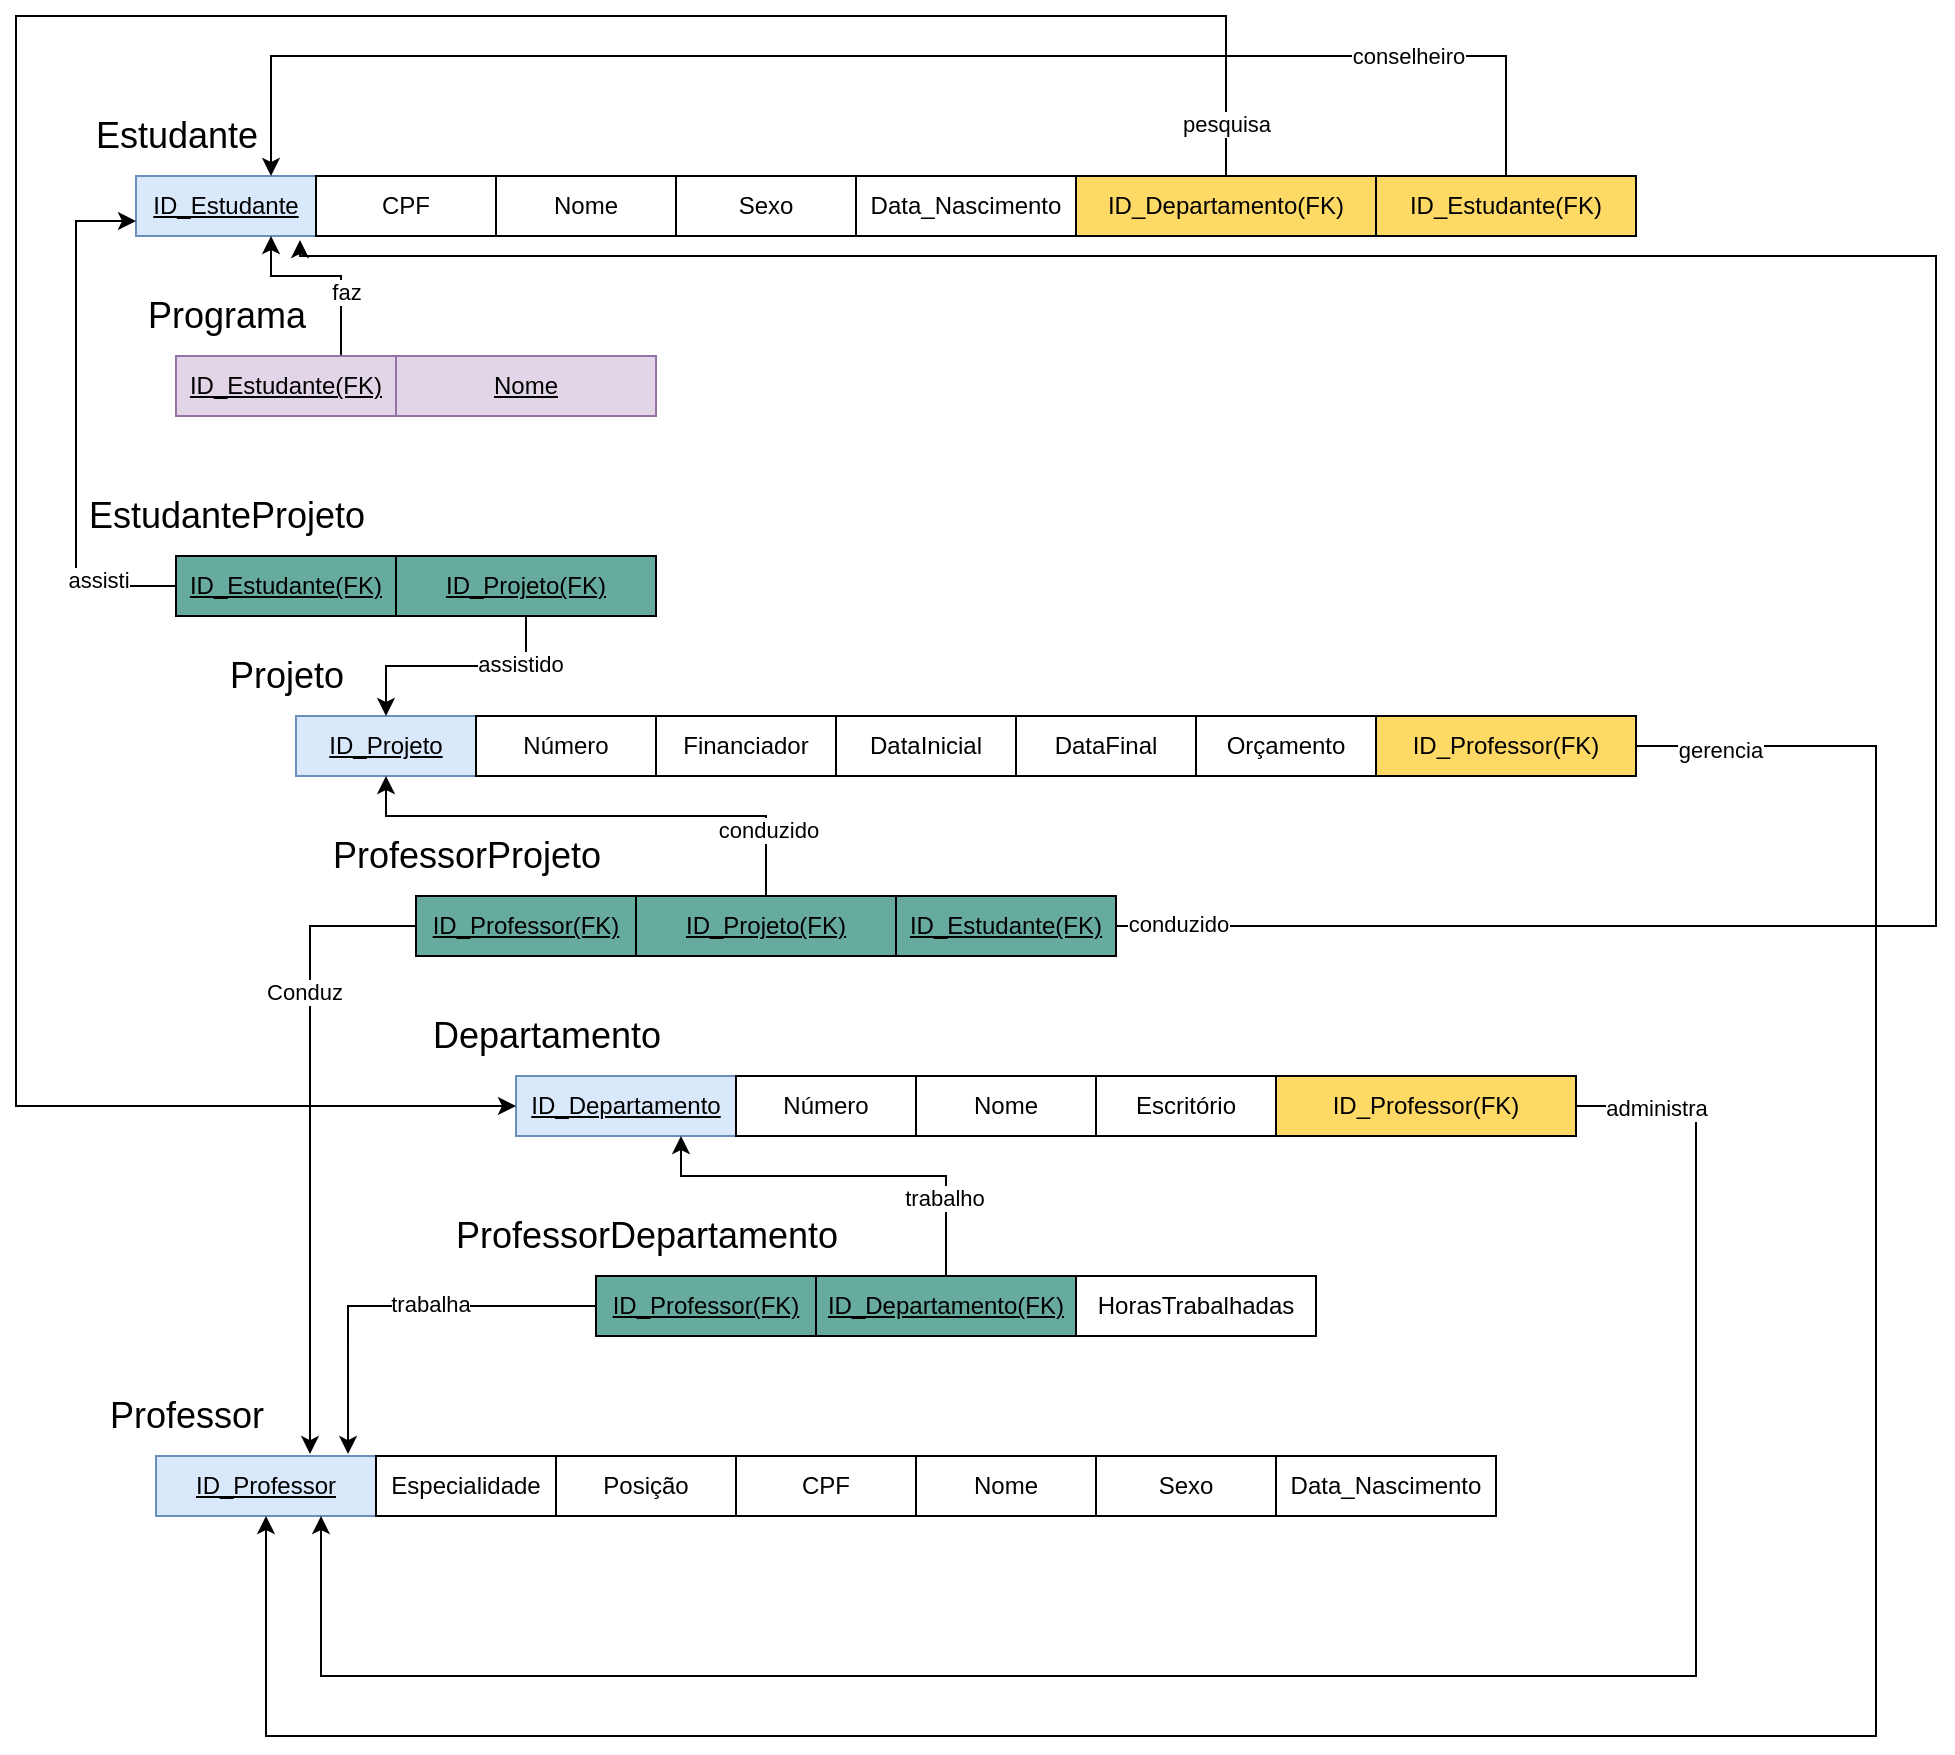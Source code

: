 <mxfile version="16.5.1" type="device"><diagram id="G3w-ayhAQ3E5sqP8_-4n" name="Página-1"><mxGraphModel dx="1344" dy="1705" grid="1" gridSize="10" guides="1" tooltips="1" connect="1" arrows="1" fold="1" page="1" pageScale="1" pageWidth="1169" pageHeight="827" math="0" shadow="0"><root><mxCell id="0"/><mxCell id="1" parent="0"/><mxCell id="yzDiZ_5L2FGq7TyUm0JU-1" value="&lt;u&gt;ID_Estudante&lt;/u&gt;" style="rounded=0;whiteSpace=wrap;html=1;fillColor=#dae8fc;strokeColor=#6c8ebf;" parent="1" vertex="1"><mxGeometry x="100" y="-20" width="90" height="30" as="geometry"/></mxCell><mxCell id="yzDiZ_5L2FGq7TyUm0JU-2" value="&lt;font style=&quot;font-size: 18px&quot;&gt;Estudante&lt;/font&gt;" style="text;html=1;align=center;verticalAlign=middle;resizable=0;points=[];autosize=1;strokeColor=none;fillColor=none;" parent="1" vertex="1"><mxGeometry x="70" y="-50" width="100" height="20" as="geometry"/></mxCell><mxCell id="yzDiZ_5L2FGq7TyUm0JU-4" value="&lt;span style=&quot;font-size: 18px&quot;&gt;Projeto&lt;/span&gt;" style="text;html=1;align=center;verticalAlign=middle;resizable=0;points=[];autosize=1;strokeColor=none;fillColor=none;" parent="1" vertex="1"><mxGeometry x="140" y="220" width="70" height="20" as="geometry"/></mxCell><mxCell id="yzDiZ_5L2FGq7TyUm0JU-5" value="&lt;u&gt;ID_Projeto&lt;/u&gt;" style="rounded=0;whiteSpace=wrap;html=1;fillColor=#dae8fc;strokeColor=#6c8ebf;" parent="1" vertex="1"><mxGeometry x="180" y="250" width="90" height="30" as="geometry"/></mxCell><mxCell id="yzDiZ_5L2FGq7TyUm0JU-6" value="Número" style="rounded=0;whiteSpace=wrap;html=1;" parent="1" vertex="1"><mxGeometry x="270" y="250" width="90" height="30" as="geometry"/></mxCell><mxCell id="yzDiZ_5L2FGq7TyUm0JU-7" value="Financiador" style="rounded=0;whiteSpace=wrap;html=1;" parent="1" vertex="1"><mxGeometry x="360" y="250" width="90" height="30" as="geometry"/></mxCell><mxCell id="yzDiZ_5L2FGq7TyUm0JU-8" value="DataInicial" style="rounded=0;whiteSpace=wrap;html=1;" parent="1" vertex="1"><mxGeometry x="450" y="250" width="90" height="30" as="geometry"/></mxCell><mxCell id="yzDiZ_5L2FGq7TyUm0JU-9" value="DataFinal" style="rounded=0;whiteSpace=wrap;html=1;" parent="1" vertex="1"><mxGeometry x="540" y="250" width="90" height="30" as="geometry"/></mxCell><mxCell id="yzDiZ_5L2FGq7TyUm0JU-10" value="Orçamento" style="rounded=0;whiteSpace=wrap;html=1;" parent="1" vertex="1"><mxGeometry x="630" y="250" width="90" height="30" as="geometry"/></mxCell><mxCell id="yzDiZ_5L2FGq7TyUm0JU-11" value="&lt;span style=&quot;font-size: 18px&quot;&gt;Departamento&lt;/span&gt;" style="text;html=1;align=center;verticalAlign=middle;resizable=0;points=[];autosize=1;strokeColor=none;fillColor=none;" parent="1" vertex="1"><mxGeometry x="240" y="400" width="130" height="20" as="geometry"/></mxCell><mxCell id="yzDiZ_5L2FGq7TyUm0JU-12" value="&lt;u&gt;ID_Departamento&lt;/u&gt;" style="rounded=0;whiteSpace=wrap;html=1;fillColor=#dae8fc;strokeColor=#6c8ebf;" parent="1" vertex="1"><mxGeometry x="290" y="430" width="110" height="30" as="geometry"/></mxCell><mxCell id="yzDiZ_5L2FGq7TyUm0JU-13" value="Número" style="rounded=0;whiteSpace=wrap;html=1;" parent="1" vertex="1"><mxGeometry x="400" y="430" width="90" height="30" as="geometry"/></mxCell><mxCell id="yzDiZ_5L2FGq7TyUm0JU-14" value="Nome" style="rounded=0;whiteSpace=wrap;html=1;" parent="1" vertex="1"><mxGeometry x="490" y="430" width="90" height="30" as="geometry"/></mxCell><mxCell id="yzDiZ_5L2FGq7TyUm0JU-15" value="Escritório" style="rounded=0;whiteSpace=wrap;html=1;" parent="1" vertex="1"><mxGeometry x="580" y="430" width="90" height="30" as="geometry"/></mxCell><mxCell id="yzDiZ_5L2FGq7TyUm0JU-18" value="&lt;span style=&quot;font-size: 18px&quot;&gt;Professor&lt;/span&gt;" style="text;html=1;align=center;verticalAlign=middle;resizable=0;points=[];autosize=1;strokeColor=none;fillColor=none;" parent="1" vertex="1"><mxGeometry x="80" y="590" width="90" height="20" as="geometry"/></mxCell><mxCell id="yzDiZ_5L2FGq7TyUm0JU-19" value="&lt;u&gt;ID_Professor&lt;/u&gt;" style="rounded=0;whiteSpace=wrap;html=1;fillColor=#dae8fc;strokeColor=#6c8ebf;" parent="1" vertex="1"><mxGeometry x="110" y="620" width="110" height="30" as="geometry"/></mxCell><mxCell id="yzDiZ_5L2FGq7TyUm0JU-20" value="Especialidade" style="rounded=0;whiteSpace=wrap;html=1;" parent="1" vertex="1"><mxGeometry x="220" y="620" width="90" height="30" as="geometry"/></mxCell><mxCell id="yzDiZ_5L2FGq7TyUm0JU-21" value="Posição" style="rounded=0;whiteSpace=wrap;html=1;" parent="1" vertex="1"><mxGeometry x="310" y="620" width="90" height="30" as="geometry"/></mxCell><mxCell id="ngi7fjq8soqdjmRXsJsL-32" style="edgeStyle=orthogonalEdgeStyle;rounded=0;orthogonalLoop=1;jettySize=auto;html=1;entryX=0.75;entryY=1;entryDx=0;entryDy=0;" edge="1" parent="1" source="yzDiZ_5L2FGq7TyUm0JU-23" target="yzDiZ_5L2FGq7TyUm0JU-19"><mxGeometry relative="1" as="geometry"><Array as="points"><mxPoint x="880" y="445"/><mxPoint x="880" y="730"/><mxPoint x="193" y="730"/></Array></mxGeometry></mxCell><mxCell id="ngi7fjq8soqdjmRXsJsL-33" value="administra" style="edgeLabel;html=1;align=center;verticalAlign=middle;resizable=0;points=[];" vertex="1" connectable="0" parent="ngi7fjq8soqdjmRXsJsL-32"><mxGeometry x="-0.928" y="-1" relative="1" as="geometry"><mxPoint as="offset"/></mxGeometry></mxCell><mxCell id="yzDiZ_5L2FGq7TyUm0JU-23" value="ID_Professor(FK)" style="rounded=0;whiteSpace=wrap;html=1;fillColor=#FFD966;" parent="1" vertex="1"><mxGeometry x="670" y="430" width="150" height="30" as="geometry"/></mxCell><mxCell id="ngi7fjq8soqdjmRXsJsL-36" style="edgeStyle=orthogonalEdgeStyle;rounded=0;orthogonalLoop=1;jettySize=auto;html=1;entryX=0.5;entryY=1;entryDx=0;entryDy=0;" edge="1" parent="1" source="yzDiZ_5L2FGq7TyUm0JU-25" target="yzDiZ_5L2FGq7TyUm0JU-19"><mxGeometry relative="1" as="geometry"><Array as="points"><mxPoint x="970" y="265"/><mxPoint x="970" y="760"/><mxPoint x="165" y="760"/></Array></mxGeometry></mxCell><mxCell id="ngi7fjq8soqdjmRXsJsL-37" value="gerencia" style="edgeLabel;html=1;align=center;verticalAlign=middle;resizable=0;points=[];" vertex="1" connectable="0" parent="ngi7fjq8soqdjmRXsJsL-36"><mxGeometry x="-0.945" y="-2" relative="1" as="geometry"><mxPoint as="offset"/></mxGeometry></mxCell><mxCell id="yzDiZ_5L2FGq7TyUm0JU-25" value="ID_Professor(FK)" style="rounded=0;whiteSpace=wrap;html=1;fillColor=#FFD966;" parent="1" vertex="1"><mxGeometry x="720" y="250" width="130" height="30" as="geometry"/></mxCell><mxCell id="ngi7fjq8soqdjmRXsJsL-16" style="edgeStyle=orthogonalEdgeStyle;rounded=0;orthogonalLoop=1;jettySize=auto;html=1;entryX=0;entryY=0.5;entryDx=0;entryDy=0;" edge="1" parent="1" source="yzDiZ_5L2FGq7TyUm0JU-26" target="yzDiZ_5L2FGq7TyUm0JU-12"><mxGeometry relative="1" as="geometry"><Array as="points"><mxPoint x="645" y="-100"/><mxPoint x="40" y="-100"/><mxPoint x="40" y="445"/></Array></mxGeometry></mxCell><mxCell id="ngi7fjq8soqdjmRXsJsL-17" value="pesquisa" style="edgeLabel;html=1;align=center;verticalAlign=middle;resizable=0;points=[];" vertex="1" connectable="0" parent="ngi7fjq8soqdjmRXsJsL-16"><mxGeometry x="-0.964" relative="1" as="geometry"><mxPoint as="offset"/></mxGeometry></mxCell><mxCell id="yzDiZ_5L2FGq7TyUm0JU-26" value="ID_Departamento(FK)" style="rounded=0;whiteSpace=wrap;html=1;fillColor=#FFD966;" parent="1" vertex="1"><mxGeometry x="570" y="-20" width="150" height="30" as="geometry"/></mxCell><mxCell id="yzDiZ_5L2FGq7TyUm0JU-27" value="&lt;span style=&quot;font-size: 18px&quot;&gt;ProfessorDepartamento&lt;/span&gt;" style="text;html=1;align=center;verticalAlign=middle;resizable=0;points=[];autosize=1;strokeColor=none;fillColor=none;" parent="1" vertex="1"><mxGeometry x="250" y="500" width="210" height="20" as="geometry"/></mxCell><mxCell id="ngi7fjq8soqdjmRXsJsL-38" style="edgeStyle=orthogonalEdgeStyle;rounded=0;orthogonalLoop=1;jettySize=auto;html=1;entryX=0.873;entryY=-0.033;entryDx=0;entryDy=0;entryPerimeter=0;" edge="1" parent="1" source="yzDiZ_5L2FGq7TyUm0JU-28" target="yzDiZ_5L2FGq7TyUm0JU-19"><mxGeometry relative="1" as="geometry"/></mxCell><mxCell id="ngi7fjq8soqdjmRXsJsL-39" value="trabalha" style="edgeLabel;html=1;align=center;verticalAlign=middle;resizable=0;points=[];" vertex="1" connectable="0" parent="ngi7fjq8soqdjmRXsJsL-38"><mxGeometry x="-0.162" y="-1" relative="1" as="geometry"><mxPoint as="offset"/></mxGeometry></mxCell><mxCell id="yzDiZ_5L2FGq7TyUm0JU-28" value="&lt;u&gt;ID_Professor(FK)&lt;/u&gt;" style="rounded=0;whiteSpace=wrap;html=1;fillColor=#67AB9F;" parent="1" vertex="1"><mxGeometry x="330" y="530" width="110" height="30" as="geometry"/></mxCell><mxCell id="ngi7fjq8soqdjmRXsJsL-40" style="edgeStyle=orthogonalEdgeStyle;rounded=0;orthogonalLoop=1;jettySize=auto;html=1;entryX=0.75;entryY=1;entryDx=0;entryDy=0;" edge="1" parent="1" source="yzDiZ_5L2FGq7TyUm0JU-29" target="yzDiZ_5L2FGq7TyUm0JU-12"><mxGeometry relative="1" as="geometry"><Array as="points"><mxPoint x="505" y="480"/><mxPoint x="373" y="480"/></Array></mxGeometry></mxCell><mxCell id="ngi7fjq8soqdjmRXsJsL-41" value="trabalho" style="edgeLabel;html=1;align=center;verticalAlign=middle;resizable=0;points=[];" vertex="1" connectable="0" parent="ngi7fjq8soqdjmRXsJsL-40"><mxGeometry x="-0.615" y="1" relative="1" as="geometry"><mxPoint as="offset"/></mxGeometry></mxCell><mxCell id="yzDiZ_5L2FGq7TyUm0JU-29" value="&lt;u&gt;ID_Departamento(FK)&lt;/u&gt;" style="rounded=0;whiteSpace=wrap;html=1;fillColor=#67AB9F;" parent="1" vertex="1"><mxGeometry x="440" y="530" width="130" height="30" as="geometry"/></mxCell><mxCell id="yzDiZ_5L2FGq7TyUm0JU-30" value="HorasTrabalhadas" style="rounded=0;whiteSpace=wrap;html=1;" parent="1" vertex="1"><mxGeometry x="570" y="530" width="120" height="30" as="geometry"/></mxCell><mxCell id="yzDiZ_5L2FGq7TyUm0JU-32" value="&lt;span style=&quot;font-size: 18px&quot;&gt;ProfessorProjeto&lt;/span&gt;" style="text;html=1;align=center;verticalAlign=middle;resizable=0;points=[];autosize=1;strokeColor=none;fillColor=none;" parent="1" vertex="1"><mxGeometry x="190" y="310" width="150" height="20" as="geometry"/></mxCell><mxCell id="ngi7fjq8soqdjmRXsJsL-24" style="edgeStyle=orthogonalEdgeStyle;rounded=0;orthogonalLoop=1;jettySize=auto;html=1;entryX=0.7;entryY=-0.033;entryDx=0;entryDy=0;entryPerimeter=0;" edge="1" parent="1" source="yzDiZ_5L2FGq7TyUm0JU-33" target="yzDiZ_5L2FGq7TyUm0JU-19"><mxGeometry relative="1" as="geometry"/></mxCell><mxCell id="ngi7fjq8soqdjmRXsJsL-25" value="Conduz" style="edgeLabel;html=1;align=center;verticalAlign=middle;resizable=0;points=[];" vertex="1" connectable="0" parent="ngi7fjq8soqdjmRXsJsL-24"><mxGeometry x="-0.457" y="-3" relative="1" as="geometry"><mxPoint as="offset"/></mxGeometry></mxCell><mxCell id="yzDiZ_5L2FGq7TyUm0JU-33" value="&lt;u&gt;ID_Professor(FK)&lt;/u&gt;" style="rounded=0;whiteSpace=wrap;html=1;fillColor=#67AB9F;" parent="1" vertex="1"><mxGeometry x="240" y="340" width="110" height="30" as="geometry"/></mxCell><mxCell id="ngi7fjq8soqdjmRXsJsL-26" style="edgeStyle=orthogonalEdgeStyle;rounded=0;orthogonalLoop=1;jettySize=auto;html=1;entryX=0.5;entryY=1;entryDx=0;entryDy=0;" edge="1" parent="1" source="yzDiZ_5L2FGq7TyUm0JU-34" target="yzDiZ_5L2FGq7TyUm0JU-5"><mxGeometry relative="1" as="geometry"><Array as="points"><mxPoint x="415" y="300"/><mxPoint x="225" y="300"/></Array></mxGeometry></mxCell><mxCell id="ngi7fjq8soqdjmRXsJsL-27" value="conduzido" style="edgeLabel;html=1;align=center;verticalAlign=middle;resizable=0;points=[];" vertex="1" connectable="0" parent="ngi7fjq8soqdjmRXsJsL-26"><mxGeometry x="-0.736" y="-1" relative="1" as="geometry"><mxPoint as="offset"/></mxGeometry></mxCell><mxCell id="yzDiZ_5L2FGq7TyUm0JU-34" value="&lt;u&gt;ID_Projeto(FK)&lt;/u&gt;" style="rounded=0;whiteSpace=wrap;html=1;fillColor=#67AB9F;" parent="1" vertex="1"><mxGeometry x="350" y="340" width="130" height="30" as="geometry"/></mxCell><mxCell id="ngi7fjq8soqdjmRXsJsL-18" style="edgeStyle=orthogonalEdgeStyle;rounded=0;orthogonalLoop=1;jettySize=auto;html=1;entryX=0.75;entryY=0;entryDx=0;entryDy=0;" edge="1" parent="1" source="yzDiZ_5L2FGq7TyUm0JU-36" target="yzDiZ_5L2FGq7TyUm0JU-1"><mxGeometry relative="1" as="geometry"><Array as="points"><mxPoint x="785" y="-80"/><mxPoint x="168" y="-80"/></Array></mxGeometry></mxCell><mxCell id="ngi7fjq8soqdjmRXsJsL-19" value="conselheiro" style="edgeLabel;html=1;align=center;verticalAlign=middle;resizable=0;points=[];" vertex="1" connectable="0" parent="ngi7fjq8soqdjmRXsJsL-18"><mxGeometry x="-0.704" relative="1" as="geometry"><mxPoint as="offset"/></mxGeometry></mxCell><mxCell id="yzDiZ_5L2FGq7TyUm0JU-36" value="ID_Estudante(FK)" style="rounded=0;whiteSpace=wrap;html=1;fillColor=#FFD966;" parent="1" vertex="1"><mxGeometry x="720" y="-20" width="130" height="30" as="geometry"/></mxCell><mxCell id="yzDiZ_5L2FGq7TyUm0JU-41" value="&lt;span style=&quot;font-size: 18px&quot;&gt;EstudanteProjeto&lt;/span&gt;" style="text;html=1;align=center;verticalAlign=middle;resizable=0;points=[];autosize=1;strokeColor=none;fillColor=none;" parent="1" vertex="1"><mxGeometry x="70" y="140" width="150" height="20" as="geometry"/></mxCell><mxCell id="ngi7fjq8soqdjmRXsJsL-20" style="edgeStyle=orthogonalEdgeStyle;rounded=0;orthogonalLoop=1;jettySize=auto;html=1;entryX=0;entryY=0.75;entryDx=0;entryDy=0;" edge="1" parent="1" source="yzDiZ_5L2FGq7TyUm0JU-42" target="yzDiZ_5L2FGq7TyUm0JU-1"><mxGeometry relative="1" as="geometry"><Array as="points"><mxPoint x="70" y="185"/><mxPoint x="70" y="3"/></Array></mxGeometry></mxCell><mxCell id="ngi7fjq8soqdjmRXsJsL-22" value="assisti" style="edgeLabel;html=1;align=center;verticalAlign=middle;resizable=0;points=[];" vertex="1" connectable="0" parent="ngi7fjq8soqdjmRXsJsL-20"><mxGeometry x="-0.703" y="-3" relative="1" as="geometry"><mxPoint as="offset"/></mxGeometry></mxCell><mxCell id="yzDiZ_5L2FGq7TyUm0JU-42" value="&lt;u&gt;ID_Estudante(FK)&lt;/u&gt;" style="rounded=0;whiteSpace=wrap;html=1;fillColor=#67AB9F;" parent="1" vertex="1"><mxGeometry x="120" y="170" width="110" height="30" as="geometry"/></mxCell><mxCell id="ngi7fjq8soqdjmRXsJsL-21" style="edgeStyle=orthogonalEdgeStyle;rounded=0;orthogonalLoop=1;jettySize=auto;html=1;entryX=0.5;entryY=0;entryDx=0;entryDy=0;" edge="1" parent="1" source="yzDiZ_5L2FGq7TyUm0JU-43" target="yzDiZ_5L2FGq7TyUm0JU-5"><mxGeometry relative="1" as="geometry"/></mxCell><mxCell id="ngi7fjq8soqdjmRXsJsL-23" value="assistido" style="edgeLabel;html=1;align=center;verticalAlign=middle;resizable=0;points=[];" vertex="1" connectable="0" parent="ngi7fjq8soqdjmRXsJsL-21"><mxGeometry x="-0.533" y="-1" relative="1" as="geometry"><mxPoint as="offset"/></mxGeometry></mxCell><mxCell id="yzDiZ_5L2FGq7TyUm0JU-43" value="&lt;u&gt;ID_Projeto(FK)&lt;/u&gt;" style="rounded=0;whiteSpace=wrap;html=1;fillColor=#67AB9F;" parent="1" vertex="1"><mxGeometry x="230" y="170" width="130" height="30" as="geometry"/></mxCell><mxCell id="ngi7fjq8soqdjmRXsJsL-1" value="CPF" style="rounded=0;whiteSpace=wrap;html=1;" vertex="1" parent="1"><mxGeometry x="400" y="620" width="90" height="30" as="geometry"/></mxCell><mxCell id="ngi7fjq8soqdjmRXsJsL-2" value="Nome" style="rounded=0;whiteSpace=wrap;html=1;" vertex="1" parent="1"><mxGeometry x="490" y="620" width="90" height="30" as="geometry"/></mxCell><mxCell id="ngi7fjq8soqdjmRXsJsL-3" value="Sexo" style="rounded=0;whiteSpace=wrap;html=1;" vertex="1" parent="1"><mxGeometry x="580" y="620" width="90" height="30" as="geometry"/></mxCell><mxCell id="ngi7fjq8soqdjmRXsJsL-4" value="Data_Nascimento" style="rounded=0;whiteSpace=wrap;html=1;" vertex="1" parent="1"><mxGeometry x="670" y="620" width="110" height="30" as="geometry"/></mxCell><mxCell id="ngi7fjq8soqdjmRXsJsL-5" value="CPF" style="rounded=0;whiteSpace=wrap;html=1;" vertex="1" parent="1"><mxGeometry x="190" y="-20" width="90" height="30" as="geometry"/></mxCell><mxCell id="ngi7fjq8soqdjmRXsJsL-6" value="Nome" style="rounded=0;whiteSpace=wrap;html=1;" vertex="1" parent="1"><mxGeometry x="280" y="-20" width="90" height="30" as="geometry"/></mxCell><mxCell id="ngi7fjq8soqdjmRXsJsL-7" value="Sexo" style="rounded=0;whiteSpace=wrap;html=1;" vertex="1" parent="1"><mxGeometry x="370" y="-20" width="90" height="30" as="geometry"/></mxCell><mxCell id="ngi7fjq8soqdjmRXsJsL-8" value="Data_Nascimento" style="rounded=0;whiteSpace=wrap;html=1;" vertex="1" parent="1"><mxGeometry x="460" y="-20" width="110" height="30" as="geometry"/></mxCell><mxCell id="ngi7fjq8soqdjmRXsJsL-29" style="edgeStyle=orthogonalEdgeStyle;rounded=0;orthogonalLoop=1;jettySize=auto;html=1;entryX=0.911;entryY=1.067;entryDx=0;entryDy=0;entryPerimeter=0;" edge="1" parent="1" source="ngi7fjq8soqdjmRXsJsL-9" target="yzDiZ_5L2FGq7TyUm0JU-1"><mxGeometry relative="1" as="geometry"><Array as="points"><mxPoint x="1000" y="355"/><mxPoint x="1000" y="20"/><mxPoint x="182" y="20"/></Array></mxGeometry></mxCell><mxCell id="ngi7fjq8soqdjmRXsJsL-30" value="conduzido" style="edgeLabel;html=1;align=center;verticalAlign=middle;resizable=0;points=[];" vertex="1" connectable="0" parent="ngi7fjq8soqdjmRXsJsL-29"><mxGeometry x="-0.961" y="1" relative="1" as="geometry"><mxPoint as="offset"/></mxGeometry></mxCell><mxCell id="ngi7fjq8soqdjmRXsJsL-9" value="&lt;u&gt;ID_Estudante(FK)&lt;/u&gt;" style="rounded=0;whiteSpace=wrap;html=1;fillColor=#67AB9F;" vertex="1" parent="1"><mxGeometry x="480" y="340" width="110" height="30" as="geometry"/></mxCell><mxCell id="ngi7fjq8soqdjmRXsJsL-10" value="&lt;span style=&quot;font-size: 18px&quot;&gt;Programa&lt;/span&gt;" style="text;html=1;align=center;verticalAlign=middle;resizable=0;points=[];autosize=1;strokeColor=none;fillColor=none;" vertex="1" parent="1"><mxGeometry x="100" y="40" width="90" height="20" as="geometry"/></mxCell><mxCell id="ngi7fjq8soqdjmRXsJsL-14" style="edgeStyle=orthogonalEdgeStyle;rounded=0;orthogonalLoop=1;jettySize=auto;html=1;exitX=0.75;exitY=0;exitDx=0;exitDy=0;entryX=0.75;entryY=1;entryDx=0;entryDy=0;" edge="1" parent="1" source="ngi7fjq8soqdjmRXsJsL-11" target="yzDiZ_5L2FGq7TyUm0JU-1"><mxGeometry relative="1" as="geometry"><Array as="points"><mxPoint x="203" y="30"/><mxPoint x="168" y="30"/></Array></mxGeometry></mxCell><mxCell id="ngi7fjq8soqdjmRXsJsL-15" value="faz" style="edgeLabel;html=1;align=center;verticalAlign=middle;resizable=0;points=[];" vertex="1" connectable="0" parent="ngi7fjq8soqdjmRXsJsL-14"><mxGeometry x="-0.326" y="-1" relative="1" as="geometry"><mxPoint x="1" as="offset"/></mxGeometry></mxCell><mxCell id="ngi7fjq8soqdjmRXsJsL-11" value="&lt;u&gt;ID_Estudante(FK)&lt;/u&gt;" style="rounded=0;whiteSpace=wrap;html=1;fillColor=#e1d5e7;strokeColor=#9673a6;" vertex="1" parent="1"><mxGeometry x="120" y="70" width="110" height="30" as="geometry"/></mxCell><mxCell id="ngi7fjq8soqdjmRXsJsL-12" value="&lt;u&gt;Nome&lt;/u&gt;" style="rounded=0;whiteSpace=wrap;html=1;fillColor=#e1d5e7;strokeColor=#9673a6;" vertex="1" parent="1"><mxGeometry x="230" y="70" width="130" height="30" as="geometry"/></mxCell></root></mxGraphModel></diagram></mxfile>